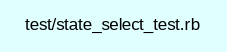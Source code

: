 digraph TopLevel {
    compound = true
    bgcolor = lightcyan1
    fontname = Arial
    fontsize = 8
    label = "test/state_select_test.rb"
    node [
        fontname = Arial,
        fontsize = 8,
        color = black
    ]

}

